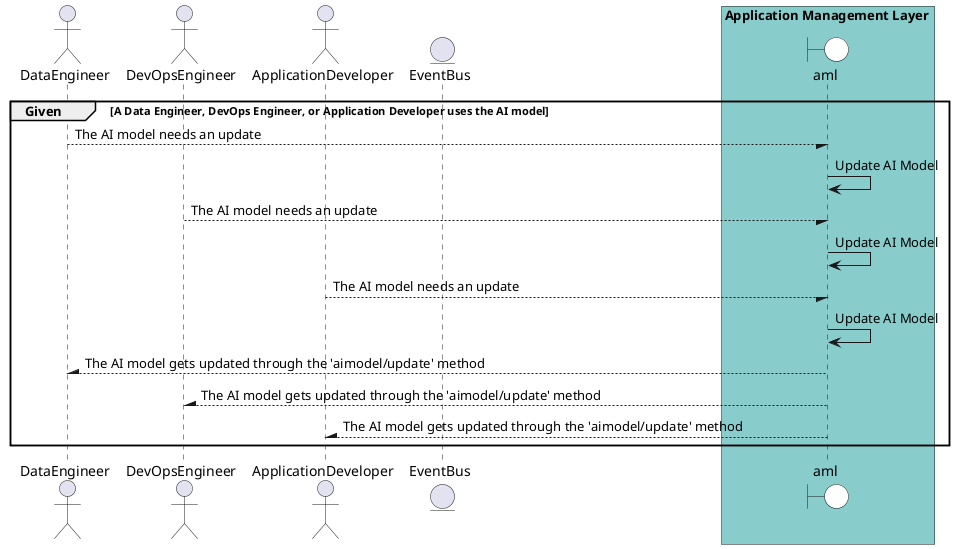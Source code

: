 @startuml


actor "DataEngineer"

actor "DevOpsEngineer"

actor "ApplicationDeveloper"


entity EventBus

box Application Management Layer #88cccc
    boundary aml #white
end box


group Given [A Data Engineer, DevOps Engineer, or Application Developer uses the AI model]

"DataEngineer" --/ aml: The AI model needs an update
"aml" -> aml: Update AI Model


"DevOpsEngineer" --/ aml: The AI model needs an update
"aml" -> aml: Update AI Model


"ApplicationDeveloper" --/ aml: The AI model needs an update
"aml" -> aml: Update AI Model



"DataEngineer" /-- aml: The AI model gets updated through the &#39;aimodel/update&#39; method

"DevOpsEngineer" /-- aml: The AI model gets updated through the &#39;aimodel/update&#39; method

"ApplicationDeveloper" /-- aml: The AI model gets updated through the &#39;aimodel/update&#39; method


end

@enduml
